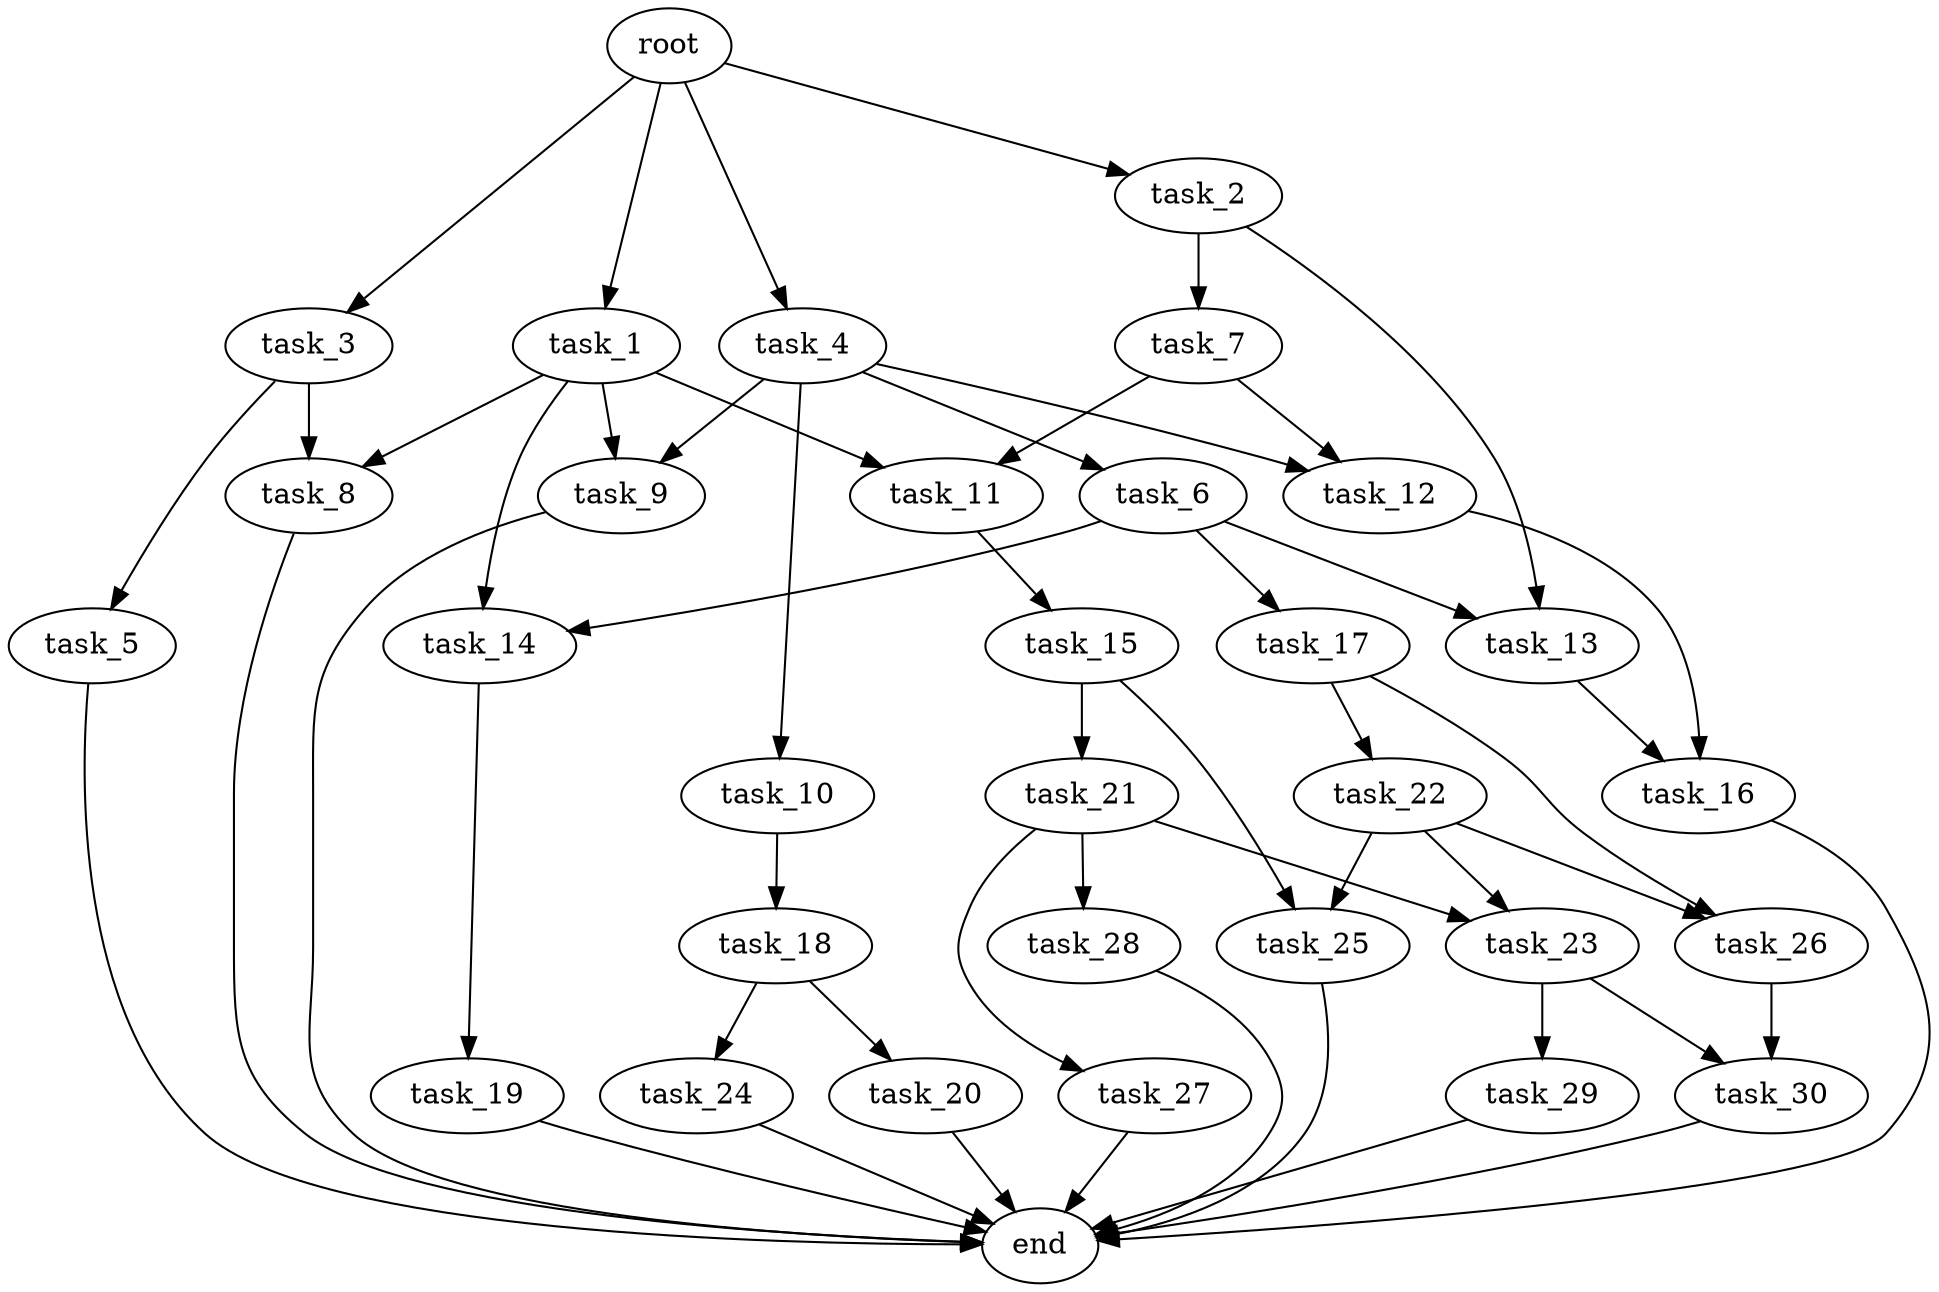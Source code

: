 digraph G {
  root [size="0.000000e+00"];
  task_1 [size="9.353148e+09"];
  task_2 [size="8.388322e+09"];
  task_3 [size="4.829837e+09"];
  task_4 [size="5.083821e+09"];
  task_5 [size="9.211702e+09"];
  task_6 [size="1.772847e+09"];
  task_7 [size="5.785965e+09"];
  task_8 [size="7.305216e+09"];
  task_9 [size="1.284689e+09"];
  task_10 [size="3.874668e+09"];
  task_11 [size="6.005860e+09"];
  task_12 [size="8.827076e+09"];
  task_13 [size="5.041597e+09"];
  task_14 [size="3.847242e+09"];
  task_15 [size="9.795028e+09"];
  task_16 [size="9.159187e+09"];
  task_17 [size="7.623984e+09"];
  task_18 [size="2.736685e+09"];
  task_19 [size="9.635972e+09"];
  task_20 [size="9.704946e+09"];
  task_21 [size="4.529004e+09"];
  task_22 [size="1.334585e+09"];
  task_23 [size="4.128042e+09"];
  task_24 [size="7.000443e+09"];
  task_25 [size="7.484520e+09"];
  task_26 [size="2.989832e+09"];
  task_27 [size="7.015242e+09"];
  task_28 [size="8.607215e+09"];
  task_29 [size="7.119032e+09"];
  task_30 [size="9.355185e+09"];
  end [size="0.000000e+00"];

  root -> task_1 [size="1.000000e-12"];
  root -> task_2 [size="1.000000e-12"];
  root -> task_3 [size="1.000000e-12"];
  root -> task_4 [size="1.000000e-12"];
  task_1 -> task_8 [size="3.652608e+08"];
  task_1 -> task_9 [size="6.423447e+07"];
  task_1 -> task_11 [size="3.002930e+08"];
  task_1 -> task_14 [size="1.923621e+08"];
  task_2 -> task_7 [size="5.785965e+08"];
  task_2 -> task_13 [size="2.520799e+08"];
  task_3 -> task_5 [size="9.211702e+08"];
  task_3 -> task_8 [size="3.652608e+08"];
  task_4 -> task_6 [size="1.772847e+08"];
  task_4 -> task_9 [size="6.423447e+07"];
  task_4 -> task_10 [size="3.874668e+08"];
  task_4 -> task_12 [size="4.413538e+08"];
  task_5 -> end [size="1.000000e-12"];
  task_6 -> task_13 [size="2.520799e+08"];
  task_6 -> task_14 [size="1.923621e+08"];
  task_6 -> task_17 [size="7.623984e+08"];
  task_7 -> task_11 [size="3.002930e+08"];
  task_7 -> task_12 [size="4.413538e+08"];
  task_8 -> end [size="1.000000e-12"];
  task_9 -> end [size="1.000000e-12"];
  task_10 -> task_18 [size="2.736685e+08"];
  task_11 -> task_15 [size="9.795028e+08"];
  task_12 -> task_16 [size="4.579593e+08"];
  task_13 -> task_16 [size="4.579593e+08"];
  task_14 -> task_19 [size="9.635972e+08"];
  task_15 -> task_21 [size="4.529004e+08"];
  task_15 -> task_25 [size="3.742260e+08"];
  task_16 -> end [size="1.000000e-12"];
  task_17 -> task_22 [size="1.334585e+08"];
  task_17 -> task_26 [size="1.494916e+08"];
  task_18 -> task_20 [size="9.704946e+08"];
  task_18 -> task_24 [size="7.000443e+08"];
  task_19 -> end [size="1.000000e-12"];
  task_20 -> end [size="1.000000e-12"];
  task_21 -> task_23 [size="2.064021e+08"];
  task_21 -> task_27 [size="7.015242e+08"];
  task_21 -> task_28 [size="8.607215e+08"];
  task_22 -> task_23 [size="2.064021e+08"];
  task_22 -> task_25 [size="3.742260e+08"];
  task_22 -> task_26 [size="1.494916e+08"];
  task_23 -> task_29 [size="7.119032e+08"];
  task_23 -> task_30 [size="4.677593e+08"];
  task_24 -> end [size="1.000000e-12"];
  task_25 -> end [size="1.000000e-12"];
  task_26 -> task_30 [size="4.677593e+08"];
  task_27 -> end [size="1.000000e-12"];
  task_28 -> end [size="1.000000e-12"];
  task_29 -> end [size="1.000000e-12"];
  task_30 -> end [size="1.000000e-12"];
}
